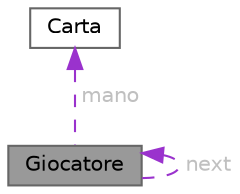digraph "Giocatore"
{
 // LATEX_PDF_SIZE
  bgcolor="transparent";
  edge [fontname=Helvetica,fontsize=10,labelfontname=Helvetica,labelfontsize=10];
  node [fontname=Helvetica,fontsize=10,shape=box,height=0.2,width=0.4];
  Node1 [id="Node000001",label="Giocatore",height=0.2,width=0.4,color="gray40", fillcolor="grey60", style="filled", fontcolor="black",tooltip=" "];
  Node2 -> Node1 [id="edge3_Node000001_Node000002",dir="back",color="darkorchid3",style="dashed",tooltip=" ",label=" mano",fontcolor="grey" ];
  Node2 [id="Node000002",label="Carta",height=0.2,width=0.4,color="gray40", fillcolor="white", style="filled",URL="$structCarta.html",tooltip=" "];
  Node1 -> Node1 [id="edge4_Node000001_Node000001",dir="back",color="darkorchid3",style="dashed",tooltip=" ",label=" next",fontcolor="grey" ];
}
